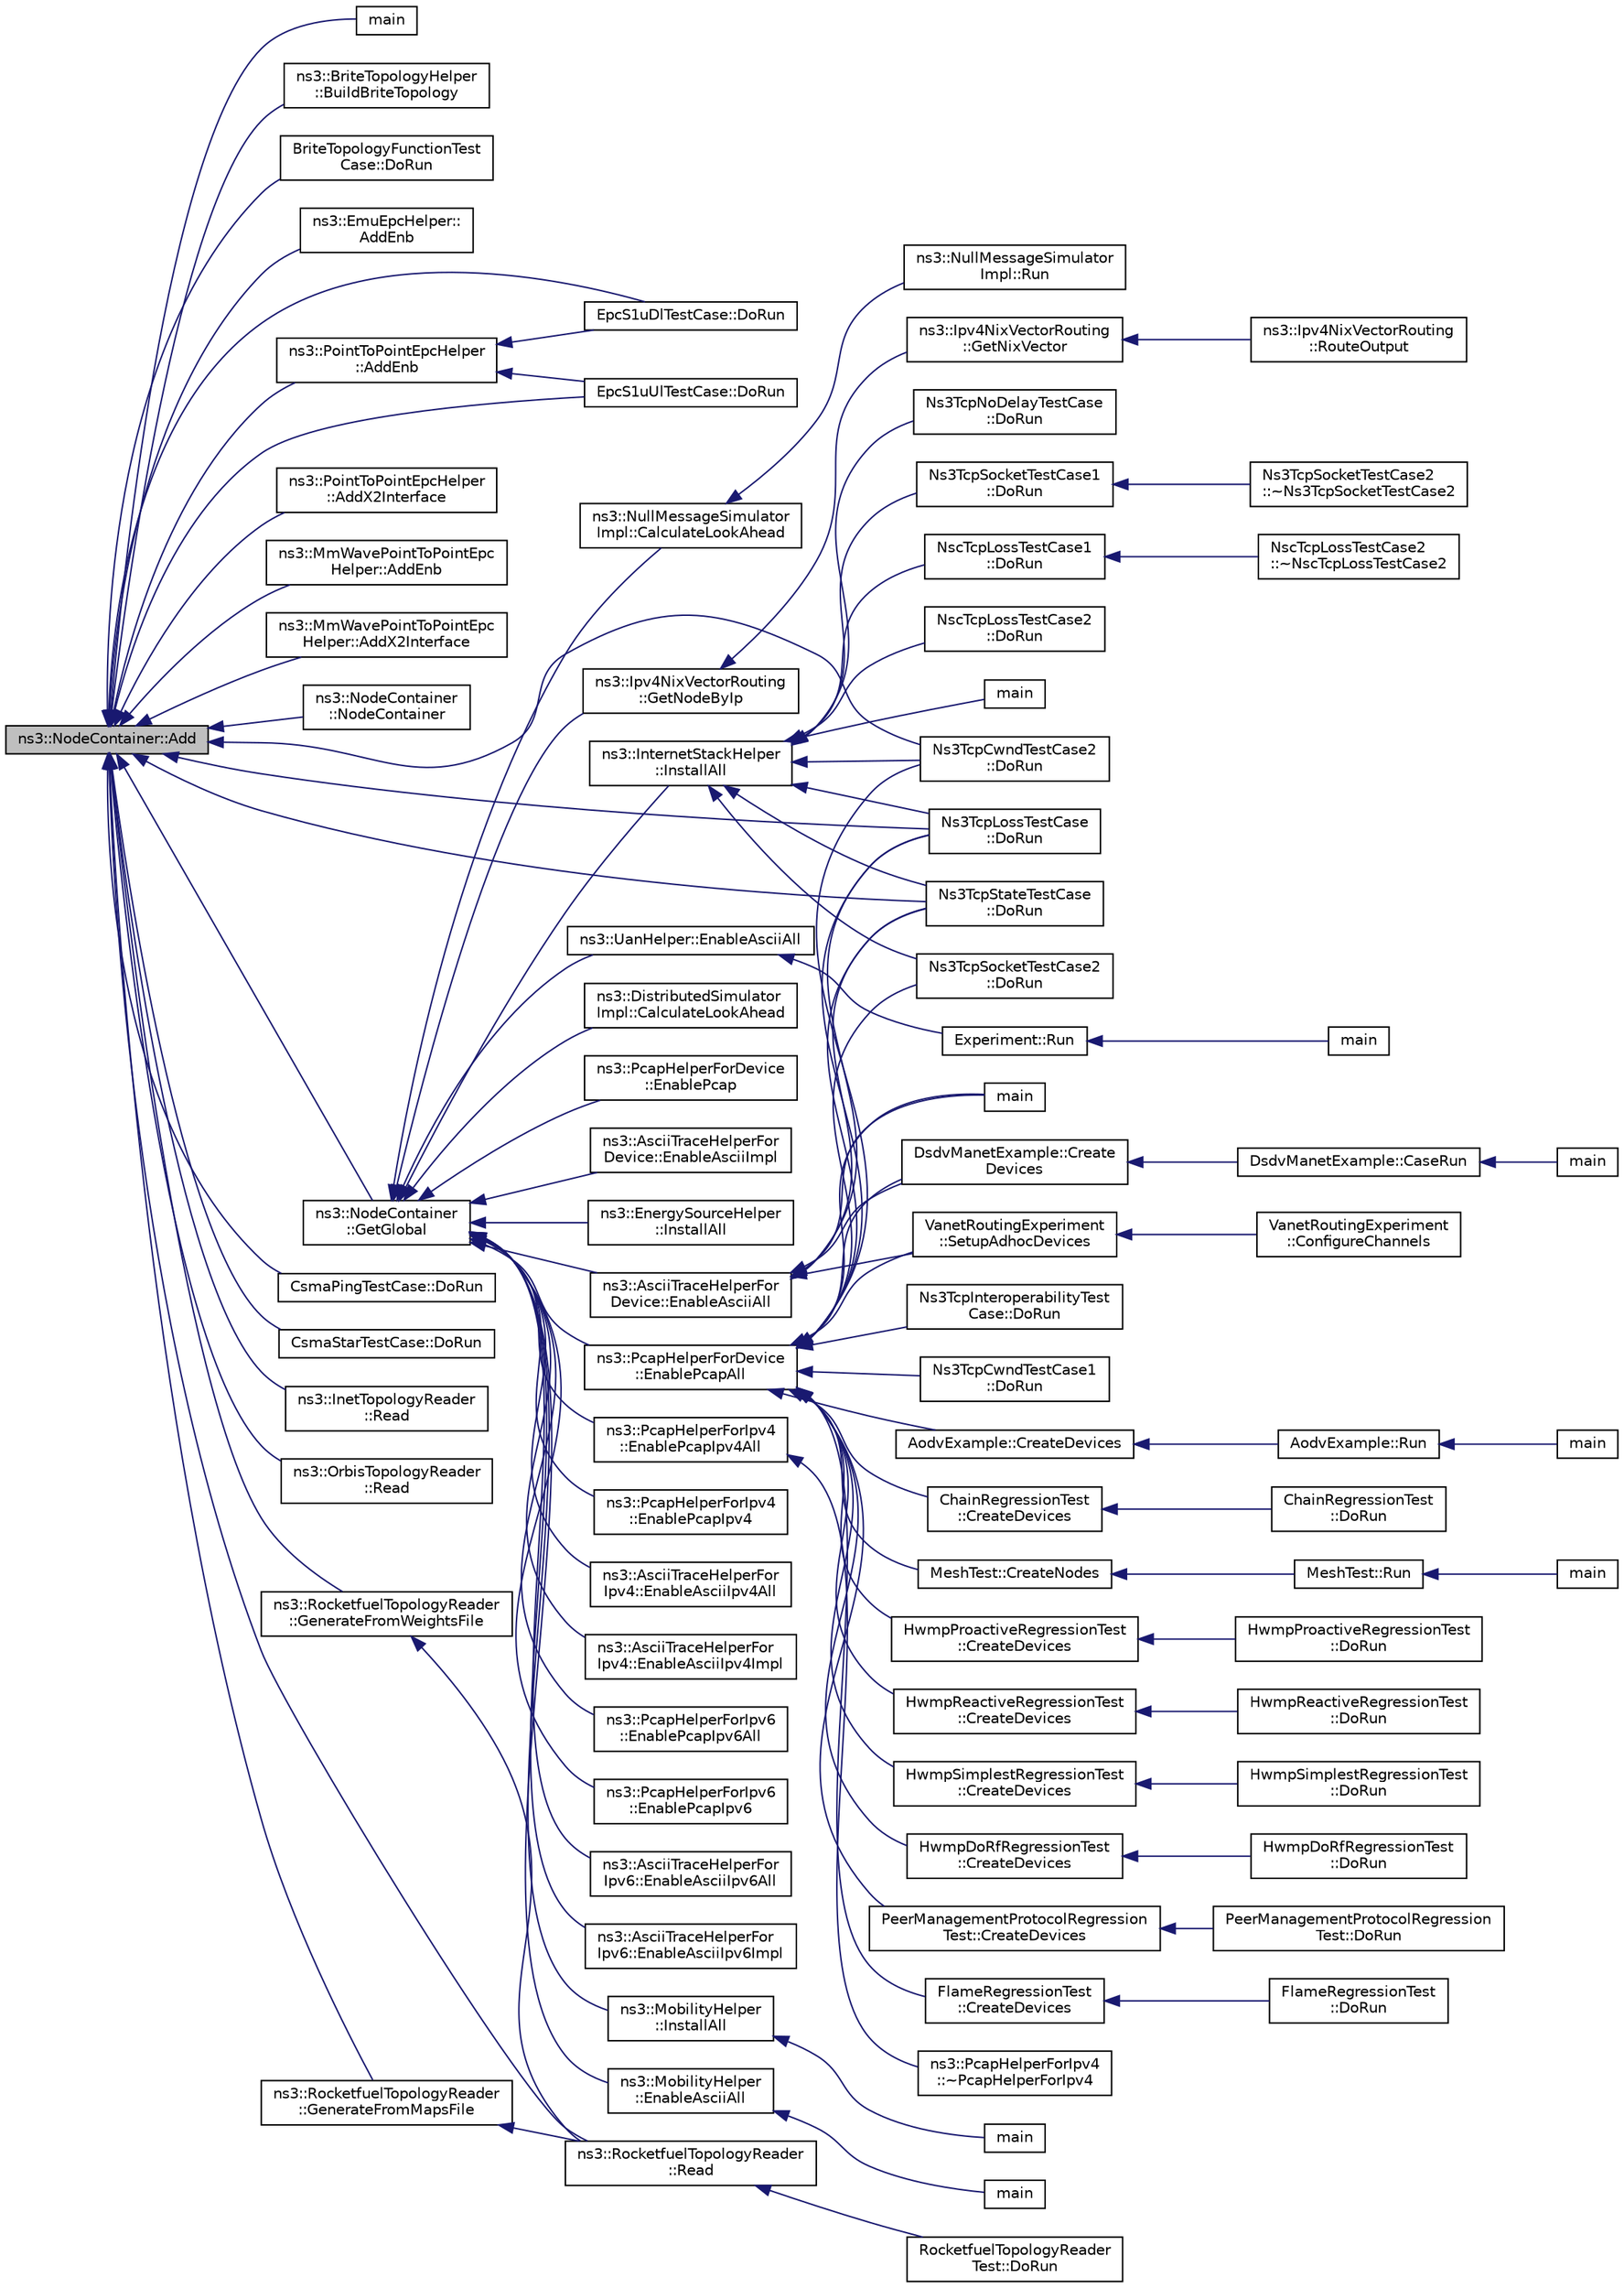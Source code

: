 digraph "ns3::NodeContainer::Add"
{
  edge [fontname="Helvetica",fontsize="10",labelfontname="Helvetica",labelfontsize="10"];
  node [fontname="Helvetica",fontsize="10",shape=record];
  rankdir="LR";
  Node1 [label="ns3::NodeContainer::Add",height=0.2,width=0.4,color="black", fillcolor="grey75", style="filled", fontcolor="black"];
  Node1 -> Node2 [dir="back",color="midnightblue",fontsize="10",style="solid"];
  Node2 [label="main",height=0.2,width=0.4,color="black", fillcolor="white", style="filled",URL="$dd/da4/brite-generic-example_8cc.html#a0ddf1224851353fc92bfbff6f499fa97"];
  Node1 -> Node3 [dir="back",color="midnightblue",fontsize="10",style="solid"];
  Node3 [label="ns3::BriteTopologyHelper\l::BuildBriteTopology",height=0.2,width=0.4,color="black", fillcolor="white", style="filled",URL="$da/dee/classns3_1_1BriteTopologyHelper.html#add00a2bbadc06d39828c5005f59dbf0d"];
  Node1 -> Node4 [dir="back",color="midnightblue",fontsize="10",style="solid"];
  Node4 [label="BriteTopologyFunctionTest\lCase::DoRun",height=0.2,width=0.4,color="black", fillcolor="white", style="filled",URL="$d6/df2/classBriteTopologyFunctionTestCase.html#a8646dcfe4cd680f0fb25c5f70b2b46d6",tooltip="Implementation to actually run this TestCase. "];
  Node1 -> Node5 [dir="back",color="midnightblue",fontsize="10",style="solid"];
  Node5 [label="ns3::EmuEpcHelper::\lAddEnb",height=0.2,width=0.4,color="black", fillcolor="white", style="filled",URL="$d9/db8/classns3_1_1EmuEpcHelper.html#abaff0cf3ed70c034b5e0fd22dc89a7ba"];
  Node1 -> Node6 [dir="back",color="midnightblue",fontsize="10",style="solid"];
  Node6 [label="ns3::PointToPointEpcHelper\l::AddEnb",height=0.2,width=0.4,color="black", fillcolor="white", style="filled",URL="$de/d5b/classns3_1_1PointToPointEpcHelper.html#a6636cc9c0501b719bd81ed13efd3c589"];
  Node6 -> Node7 [dir="back",color="midnightblue",fontsize="10",style="solid"];
  Node7 [label="EpcS1uDlTestCase::DoRun",height=0.2,width=0.4,color="black", fillcolor="white", style="filled",URL="$db/d72/classEpcS1uDlTestCase.html#a2ac9313672e6c5e2a5a33f98a77ffec2",tooltip="Implementation to actually run this TestCase. "];
  Node6 -> Node8 [dir="back",color="midnightblue",fontsize="10",style="solid"];
  Node8 [label="EpcS1uUlTestCase::DoRun",height=0.2,width=0.4,color="black", fillcolor="white", style="filled",URL="$d8/d4d/classEpcS1uUlTestCase.html#a6fa27997312de46d9b0f3ab2221a24fa",tooltip="Implementation to actually run this TestCase. "];
  Node1 -> Node9 [dir="back",color="midnightblue",fontsize="10",style="solid"];
  Node9 [label="ns3::PointToPointEpcHelper\l::AddX2Interface",height=0.2,width=0.4,color="black", fillcolor="white", style="filled",URL="$de/d5b/classns3_1_1PointToPointEpcHelper.html#acfe584410f202b46acbcf194b7a79987"];
  Node1 -> Node7 [dir="back",color="midnightblue",fontsize="10",style="solid"];
  Node1 -> Node8 [dir="back",color="midnightblue",fontsize="10",style="solid"];
  Node1 -> Node10 [dir="back",color="midnightblue",fontsize="10",style="solid"];
  Node10 [label="ns3::MmWavePointToPointEpc\lHelper::AddEnb",height=0.2,width=0.4,color="black", fillcolor="white", style="filled",URL="$db/dca/classns3_1_1MmWavePointToPointEpcHelper.html#a9cd7e12bfdf03508e7a64d5fdf456366"];
  Node1 -> Node11 [dir="back",color="midnightblue",fontsize="10",style="solid"];
  Node11 [label="ns3::MmWavePointToPointEpc\lHelper::AddX2Interface",height=0.2,width=0.4,color="black", fillcolor="white", style="filled",URL="$db/dca/classns3_1_1MmWavePointToPointEpcHelper.html#aa391017eb6455ac779907487e794f531"];
  Node1 -> Node12 [dir="back",color="midnightblue",fontsize="10",style="solid"];
  Node12 [label="ns3::NodeContainer\l::NodeContainer",height=0.2,width=0.4,color="black", fillcolor="white", style="filled",URL="$df/d97/classns3_1_1NodeContainer.html#a4d67af970a0a069c3b0bee985ced72ca"];
  Node1 -> Node13 [dir="back",color="midnightblue",fontsize="10",style="solid"];
  Node13 [label="ns3::NodeContainer\l::GetGlobal",height=0.2,width=0.4,color="black", fillcolor="white", style="filled",URL="$df/d97/classns3_1_1NodeContainer.html#a687e8f9ceb74d0ce3b06591c9f44c9ed",tooltip="Create a NodeContainer that contains a list of all nodes created through NodeContainer::Create() and ..."];
  Node13 -> Node14 [dir="back",color="midnightblue",fontsize="10",style="solid"];
  Node14 [label="ns3::EnergySourceHelper\l::InstallAll",height=0.2,width=0.4,color="black", fillcolor="white", style="filled",URL="$d5/db5/classns3_1_1EnergySourceHelper.html#a82c18d8bec536e421f25df64cd89a4b1",tooltip="This function installs an EnergySource on all nodes in simulation. "];
  Node13 -> Node15 [dir="back",color="midnightblue",fontsize="10",style="solid"];
  Node15 [label="ns3::InternetStackHelper\l::InstallAll",height=0.2,width=0.4,color="black", fillcolor="white", style="filled",URL="$da/d33/classns3_1_1InternetStackHelper.html#a6cfa73782fd4071c4cfbd73ebf1bbb44"];
  Node15 -> Node16 [dir="back",color="midnightblue",fontsize="10",style="solid"];
  Node16 [label="main",height=0.2,width=0.4,color="black", fillcolor="white", style="filled",URL="$d0/d07/simple-distributed-empty-node_8cc.html#a0ddf1224851353fc92bfbff6f499fa97"];
  Node15 -> Node17 [dir="back",color="midnightblue",fontsize="10",style="solid"];
  Node17 [label="Ns3TcpCwndTestCase2\l::DoRun",height=0.2,width=0.4,color="black", fillcolor="white", style="filled",URL="$dc/dca/classNs3TcpCwndTestCase2.html#a861689d2e951548eacc10b7f5c24540d",tooltip="Implementation to actually run this TestCase. "];
  Node15 -> Node18 [dir="back",color="midnightblue",fontsize="10",style="solid"];
  Node18 [label="Ns3TcpLossTestCase\l::DoRun",height=0.2,width=0.4,color="black", fillcolor="white", style="filled",URL="$d7/d40/classNs3TcpLossTestCase.html#aa6494c8b5df42627efd9625374b2eeeb",tooltip="Implementation to actually run this TestCase. "];
  Node15 -> Node19 [dir="back",color="midnightblue",fontsize="10",style="solid"];
  Node19 [label="Ns3TcpNoDelayTestCase\l::DoRun",height=0.2,width=0.4,color="black", fillcolor="white", style="filled",URL="$d0/d5b/classNs3TcpNoDelayTestCase.html#abfdf89fdc70c1f4b66390d31fcc6013b",tooltip="Implementation to actually run this TestCase. "];
  Node15 -> Node20 [dir="back",color="midnightblue",fontsize="10",style="solid"];
  Node20 [label="Ns3TcpSocketTestCase1\l::DoRun",height=0.2,width=0.4,color="black", fillcolor="white", style="filled",URL="$d5/d47/classNs3TcpSocketTestCase1.html#a99214a78a94b82f5da1dd08243935415",tooltip="Implementation to actually run this TestCase. "];
  Node20 -> Node21 [dir="back",color="midnightblue",fontsize="10",style="solid"];
  Node21 [label="Ns3TcpSocketTestCase2\l::~Ns3TcpSocketTestCase2",height=0.2,width=0.4,color="black", fillcolor="white", style="filled",URL="$d3/d03/classNs3TcpSocketTestCase2.html#a4fb1c13e2e47b9ed36b52b33639299c7"];
  Node15 -> Node22 [dir="back",color="midnightblue",fontsize="10",style="solid"];
  Node22 [label="Ns3TcpSocketTestCase2\l::DoRun",height=0.2,width=0.4,color="black", fillcolor="white", style="filled",URL="$d3/d03/classNs3TcpSocketTestCase2.html#a5af09b49ff61fd2b62cfd9bbff792541",tooltip="Implementation to actually run this TestCase. "];
  Node15 -> Node23 [dir="back",color="midnightblue",fontsize="10",style="solid"];
  Node23 [label="Ns3TcpStateTestCase\l::DoRun",height=0.2,width=0.4,color="black", fillcolor="white", style="filled",URL="$d4/d4d/classNs3TcpStateTestCase.html#a62dd7855d89e540bf08e8ac2e9febf9f",tooltip="Implementation to actually run this TestCase. "];
  Node15 -> Node24 [dir="back",color="midnightblue",fontsize="10",style="solid"];
  Node24 [label="NscTcpLossTestCase1\l::DoRun",height=0.2,width=0.4,color="black", fillcolor="white", style="filled",URL="$df/d00/classNscTcpLossTestCase1.html#ab2e9a06924e6dffa3f335d64c54e2a0e",tooltip="Implementation to actually run this TestCase. "];
  Node24 -> Node25 [dir="back",color="midnightblue",fontsize="10",style="solid"];
  Node25 [label="NscTcpLossTestCase2\l::~NscTcpLossTestCase2",height=0.2,width=0.4,color="black", fillcolor="white", style="filled",URL="$df/d7e/classNscTcpLossTestCase2.html#a2d5a1d6293b0b72b58138da6a9322ae8"];
  Node15 -> Node26 [dir="back",color="midnightblue",fontsize="10",style="solid"];
  Node26 [label="NscTcpLossTestCase2\l::DoRun",height=0.2,width=0.4,color="black", fillcolor="white", style="filled",URL="$df/d7e/classNscTcpLossTestCase2.html#ad364f063ed7754e73344898da12a442f",tooltip="Implementation to actually run this TestCase. "];
  Node13 -> Node27 [dir="back",color="midnightblue",fontsize="10",style="solid"];
  Node27 [label="ns3::PcapHelperForIpv4\l::EnablePcapIpv4All",height=0.2,width=0.4,color="black", fillcolor="white", style="filled",URL="$d0/da6/classns3_1_1PcapHelperForIpv4.html#ada4775887925dc107c3587d90beba76b",tooltip="Enable pcap output on all Ipv4 and interface pairs existing in the set of all nodes created in the si..."];
  Node27 -> Node28 [dir="back",color="midnightblue",fontsize="10",style="solid"];
  Node28 [label="ns3::PcapHelperForIpv4\l::~PcapHelperForIpv4",height=0.2,width=0.4,color="black", fillcolor="white", style="filled",URL="$d0/da6/classns3_1_1PcapHelperForIpv4.html#a5ddf54a4c791c80a9ab58965dcc162a7",tooltip="Destroy a PcapHelperForIpv4. "];
  Node13 -> Node29 [dir="back",color="midnightblue",fontsize="10",style="solid"];
  Node29 [label="ns3::PcapHelperForIpv4\l::EnablePcapIpv4",height=0.2,width=0.4,color="black", fillcolor="white", style="filled",URL="$d0/da6/classns3_1_1PcapHelperForIpv4.html#ad0d6beb21ddbffac1437d5931ff4425a",tooltip="Enable pcap output on the Ipv4 and interface pair specified by a global node-id (of a previously crea..."];
  Node13 -> Node30 [dir="back",color="midnightblue",fontsize="10",style="solid"];
  Node30 [label="ns3::AsciiTraceHelperFor\lIpv4::EnableAsciiIpv4All",height=0.2,width=0.4,color="black", fillcolor="white", style="filled",URL="$da/d24/classns3_1_1AsciiTraceHelperForIpv4.html#a848f30badae7f28c5c20533f49de34bb",tooltip="Enable ascii trace output on all Ipv4 and interface pairs existing in the set of all nodes created in..."];
  Node13 -> Node31 [dir="back",color="midnightblue",fontsize="10",style="solid"];
  Node31 [label="ns3::AsciiTraceHelperFor\lIpv4::EnableAsciiIpv4Impl",height=0.2,width=0.4,color="black", fillcolor="white", style="filled",URL="$da/d24/classns3_1_1AsciiTraceHelperForIpv4.html#a1c712e1c3cccedb04d24ba0f834cbc1c",tooltip="Enable ascii trace output on the Ipv4 and interface pair specified by a global node-id (of a previous..."];
  Node13 -> Node32 [dir="back",color="midnightblue",fontsize="10",style="solid"];
  Node32 [label="ns3::PcapHelperForIpv6\l::EnablePcapIpv6All",height=0.2,width=0.4,color="black", fillcolor="white", style="filled",URL="$d6/dc6/classns3_1_1PcapHelperForIpv6.html#a69bdb66b1faf23a8b12cece74dbbfc28",tooltip="Enable pcap output on all Ipv6 and interface pairs existing in the set of all nodes created in the si..."];
  Node13 -> Node33 [dir="back",color="midnightblue",fontsize="10",style="solid"];
  Node33 [label="ns3::PcapHelperForIpv6\l::EnablePcapIpv6",height=0.2,width=0.4,color="black", fillcolor="white", style="filled",URL="$d6/dc6/classns3_1_1PcapHelperForIpv6.html#a752abfab8560e9b57539d0e01d3ec1f1",tooltip="Enable pcap output on the Ipv6 and interface pair specified by a global node-id (of a previously crea..."];
  Node13 -> Node34 [dir="back",color="midnightblue",fontsize="10",style="solid"];
  Node34 [label="ns3::AsciiTraceHelperFor\lIpv6::EnableAsciiIpv6All",height=0.2,width=0.4,color="black", fillcolor="white", style="filled",URL="$df/dc1/classns3_1_1AsciiTraceHelperForIpv6.html#a16a8b52f7e593006ccbb5f0e13fa69f0",tooltip="Enable ascii trace output on all Ipv6 and interface pairs existing in the set of all nodes created in..."];
  Node13 -> Node35 [dir="back",color="midnightblue",fontsize="10",style="solid"];
  Node35 [label="ns3::AsciiTraceHelperFor\lIpv6::EnableAsciiIpv6Impl",height=0.2,width=0.4,color="black", fillcolor="white", style="filled",URL="$df/dc1/classns3_1_1AsciiTraceHelperForIpv6.html#a8d1116c40fc966e45ec721d2ff586175",tooltip="Enable ascii trace output on the Ipv6 and interface pair specified by a global node-id (of a previous..."];
  Node13 -> Node36 [dir="back",color="midnightblue",fontsize="10",style="solid"];
  Node36 [label="ns3::MobilityHelper\l::InstallAll",height=0.2,width=0.4,color="black", fillcolor="white", style="filled",URL="$d8/def/classns3_1_1MobilityHelper.html#a83d384e4ff6dc7ba786c0a73ca2ec899"];
  Node36 -> Node37 [dir="back",color="midnightblue",fontsize="10",style="solid"];
  Node37 [label="main",height=0.2,width=0.4,color="black", fillcolor="white", style="filled",URL="$d3/d3a/main-random-walk_8cc.html#a0ddf1224851353fc92bfbff6f499fa97"];
  Node13 -> Node38 [dir="back",color="midnightblue",fontsize="10",style="solid"];
  Node38 [label="ns3::MobilityHelper\l::EnableAsciiAll",height=0.2,width=0.4,color="black", fillcolor="white", style="filled",URL="$d8/def/classns3_1_1MobilityHelper.html#a42ea087c23c41ea9c16526caa7812b40"];
  Node38 -> Node39 [dir="back",color="midnightblue",fontsize="10",style="solid"];
  Node39 [label="main",height=0.2,width=0.4,color="black", fillcolor="white", style="filled",URL="$d3/df5/mobility-trace-example_8cc.html#a0ddf1224851353fc92bfbff6f499fa97"];
  Node13 -> Node40 [dir="back",color="midnightblue",fontsize="10",style="solid"];
  Node40 [label="ns3::DistributedSimulator\lImpl::CalculateLookAhead",height=0.2,width=0.4,color="black", fillcolor="white", style="filled",URL="$d7/df7/classns3_1_1DistributedSimulatorImpl.html#a9f0890339d4631f5eeda05ac46cc824f"];
  Node13 -> Node41 [dir="back",color="midnightblue",fontsize="10",style="solid"];
  Node41 [label="ns3::NullMessageSimulator\lImpl::CalculateLookAhead",height=0.2,width=0.4,color="black", fillcolor="white", style="filled",URL="$db/dea/classns3_1_1NullMessageSimulatorImpl.html#af0601d38e69b1e21d89c7cfdc59896c8"];
  Node41 -> Node42 [dir="back",color="midnightblue",fontsize="10",style="solid"];
  Node42 [label="ns3::NullMessageSimulator\lImpl::Run",height=0.2,width=0.4,color="black", fillcolor="white", style="filled",URL="$db/dea/classns3_1_1NullMessageSimulatorImpl.html#ab6919d906d7706a688b4452127860b77"];
  Node13 -> Node43 [dir="back",color="midnightblue",fontsize="10",style="solid"];
  Node43 [label="ns3::PcapHelperForDevice\l::EnablePcapAll",height=0.2,width=0.4,color="black", fillcolor="white", style="filled",URL="$d5/d03/classns3_1_1PcapHelperForDevice.html#a4ab183a2512120200d4a0e5d8ececd49",tooltip="Enable pcap output on each device (which is of the appropriate type) in the set of all nodes created ..."];
  Node43 -> Node44 [dir="back",color="midnightblue",fontsize="10",style="solid"];
  Node44 [label="AodvExample::CreateDevices",height=0.2,width=0.4,color="black", fillcolor="white", style="filled",URL="$d7/db6/classAodvExample.html#a0e9be9e9b05169dfe7d440ac2dfa3252"];
  Node44 -> Node45 [dir="back",color="midnightblue",fontsize="10",style="solid"];
  Node45 [label="AodvExample::Run",height=0.2,width=0.4,color="black", fillcolor="white", style="filled",URL="$d7/db6/classAodvExample.html#a954ace72fd69c0a09193047d33d9ad61",tooltip="Run simulation. "];
  Node45 -> Node46 [dir="back",color="midnightblue",fontsize="10",style="solid"];
  Node46 [label="main",height=0.2,width=0.4,color="black", fillcolor="white", style="filled",URL="$d4/de9/aodv_8cc.html#a3c04138a5bfe5d72780bb7e82a18e627"];
  Node43 -> Node47 [dir="back",color="midnightblue",fontsize="10",style="solid"];
  Node47 [label="ChainRegressionTest\l::CreateDevices",height=0.2,width=0.4,color="black", fillcolor="white", style="filled",URL="$da/d19/classChainRegressionTest.html#ae8b1dd906e3d52a223122c63d236bb19",tooltip="Create devices, install TCP/IP stack and applications. "];
  Node47 -> Node48 [dir="back",color="midnightblue",fontsize="10",style="solid"];
  Node48 [label="ChainRegressionTest\l::DoRun",height=0.2,width=0.4,color="black", fillcolor="white", style="filled",URL="$da/d19/classChainRegressionTest.html#a51aa3cae551407ee6a6f346c30e3cc43",tooltip="Go. "];
  Node43 -> Node49 [dir="back",color="midnightblue",fontsize="10",style="solid"];
  Node49 [label="main",height=0.2,width=0.4,color="black", fillcolor="white", style="filled",URL="$d0/d88/csma-bridge-one-hop_8cc.html#a0ddf1224851353fc92bfbff6f499fa97"];
  Node43 -> Node50 [dir="back",color="midnightblue",fontsize="10",style="solid"];
  Node50 [label="DsdvManetExample::Create\lDevices",height=0.2,width=0.4,color="black", fillcolor="white", style="filled",URL="$d3/d2a/classDsdvManetExample.html#a9fb80e0db3a88ca03cf832331cfc89ba"];
  Node50 -> Node51 [dir="back",color="midnightblue",fontsize="10",style="solid"];
  Node51 [label="DsdvManetExample::CaseRun",height=0.2,width=0.4,color="black", fillcolor="white", style="filled",URL="$d3/d2a/classDsdvManetExample.html#aa61b3622afce14d04f2cf656fba31f4d"];
  Node51 -> Node52 [dir="back",color="midnightblue",fontsize="10",style="solid"];
  Node52 [label="main",height=0.2,width=0.4,color="black", fillcolor="white", style="filled",URL="$db/d1e/dsdv-manet_8cc.html#a3c04138a5bfe5d72780bb7e82a18e627"];
  Node43 -> Node53 [dir="back",color="midnightblue",fontsize="10",style="solid"];
  Node53 [label="MeshTest::CreateNodes",height=0.2,width=0.4,color="black", fillcolor="white", style="filled",URL="$da/dd3/classMeshTest.html#aa1eb18d555ebcf925e9bdc13e4e57ee0",tooltip="Create nodes and setup their mobility. "];
  Node53 -> Node54 [dir="back",color="midnightblue",fontsize="10",style="solid"];
  Node54 [label="MeshTest::Run",height=0.2,width=0.4,color="black", fillcolor="white", style="filled",URL="$da/dd3/classMeshTest.html#aef875ab767a18a8732de07aea724681c",tooltip="Run test. "];
  Node54 -> Node55 [dir="back",color="midnightblue",fontsize="10",style="solid"];
  Node55 [label="main",height=0.2,width=0.4,color="black", fillcolor="white", style="filled",URL="$d7/d40/mesh_8cc.html#a0ddf1224851353fc92bfbff6f499fa97"];
  Node43 -> Node56 [dir="back",color="midnightblue",fontsize="10",style="solid"];
  Node56 [label="HwmpProactiveRegressionTest\l::CreateDevices",height=0.2,width=0.4,color="black", fillcolor="white", style="filled",URL="$d2/d20/classHwmpProactiveRegressionTest.html#a98c6ff2361a7a5065ebf14089edc5bad",tooltip="Create devices function. "];
  Node56 -> Node57 [dir="back",color="midnightblue",fontsize="10",style="solid"];
  Node57 [label="HwmpProactiveRegressionTest\l::DoRun",height=0.2,width=0.4,color="black", fillcolor="white", style="filled",URL="$d2/d20/classHwmpProactiveRegressionTest.html#ad000db534766301050336560b08b531e",tooltip="Implementation to actually run this TestCase. "];
  Node43 -> Node58 [dir="back",color="midnightblue",fontsize="10",style="solid"];
  Node58 [label="HwmpReactiveRegressionTest\l::CreateDevices",height=0.2,width=0.4,color="black", fillcolor="white", style="filled",URL="$d2/dcc/classHwmpReactiveRegressionTest.html#a8b288a6801baae1e65f87de7eb0352a4",tooltip="Create devices function. "];
  Node58 -> Node59 [dir="back",color="midnightblue",fontsize="10",style="solid"];
  Node59 [label="HwmpReactiveRegressionTest\l::DoRun",height=0.2,width=0.4,color="black", fillcolor="white", style="filled",URL="$d2/dcc/classHwmpReactiveRegressionTest.html#ae66a095a74ef4e2cbdfc0d042b50e63c",tooltip="Implementation to actually run this TestCase. "];
  Node43 -> Node60 [dir="back",color="midnightblue",fontsize="10",style="solid"];
  Node60 [label="HwmpSimplestRegressionTest\l::CreateDevices",height=0.2,width=0.4,color="black", fillcolor="white", style="filled",URL="$de/daa/classHwmpSimplestRegressionTest.html#a6866a6d6b0b93241ec0f0c29ef61fd39",tooltip="Create devices function. "];
  Node60 -> Node61 [dir="back",color="midnightblue",fontsize="10",style="solid"];
  Node61 [label="HwmpSimplestRegressionTest\l::DoRun",height=0.2,width=0.4,color="black", fillcolor="white", style="filled",URL="$de/daa/classHwmpSimplestRegressionTest.html#a66060eab1ba10620e724e97901e03168",tooltip="Implementation to actually run this TestCase. "];
  Node43 -> Node62 [dir="back",color="midnightblue",fontsize="10",style="solid"];
  Node62 [label="HwmpDoRfRegressionTest\l::CreateDevices",height=0.2,width=0.4,color="black", fillcolor="white", style="filled",URL="$d2/dbe/classHwmpDoRfRegressionTest.html#a55abac18467e059d3c39fa0de53bc436",tooltip="Create devices function. "];
  Node62 -> Node63 [dir="back",color="midnightblue",fontsize="10",style="solid"];
  Node63 [label="HwmpDoRfRegressionTest\l::DoRun",height=0.2,width=0.4,color="black", fillcolor="white", style="filled",URL="$d2/dbe/classHwmpDoRfRegressionTest.html#a31af438e94ab7ed25d9837a3f47f77b0",tooltip="Implementation to actually run this TestCase. "];
  Node43 -> Node64 [dir="back",color="midnightblue",fontsize="10",style="solid"];
  Node64 [label="PeerManagementProtocolRegression\lTest::CreateDevices",height=0.2,width=0.4,color="black", fillcolor="white", style="filled",URL="$d3/d4d/classPeerManagementProtocolRegressionTest.html#a045b489f508afaecc5b5abb9d3513918",tooltip="Create devices function. "];
  Node64 -> Node65 [dir="back",color="midnightblue",fontsize="10",style="solid"];
  Node65 [label="PeerManagementProtocolRegression\lTest::DoRun",height=0.2,width=0.4,color="black", fillcolor="white", style="filled",URL="$d3/d4d/classPeerManagementProtocolRegressionTest.html#aff79851d62fd61dfc7f225565465b0b4",tooltip="Implementation to actually run this TestCase. "];
  Node43 -> Node66 [dir="back",color="midnightblue",fontsize="10",style="solid"];
  Node66 [label="FlameRegressionTest\l::CreateDevices",height=0.2,width=0.4,color="black", fillcolor="white", style="filled",URL="$d7/dd4/classFlameRegressionTest.html#aeee4af77af2814f7339f204135cc2733",tooltip="Creat devices function. "];
  Node66 -> Node67 [dir="back",color="midnightblue",fontsize="10",style="solid"];
  Node67 [label="FlameRegressionTest\l::DoRun",height=0.2,width=0.4,color="black", fillcolor="white", style="filled",URL="$d7/dd4/classFlameRegressionTest.html#aa1cc862bafd9d367a75cc42c9779b603",tooltip="Implementation to actually run this TestCase. "];
  Node43 -> Node68 [dir="back",color="midnightblue",fontsize="10",style="solid"];
  Node68 [label="Ns3TcpCwndTestCase1\l::DoRun",height=0.2,width=0.4,color="black", fillcolor="white", style="filled",URL="$d6/daf/classNs3TcpCwndTestCase1.html#a971429fc73e54e438db863df0cdf8647",tooltip="Implementation to actually run this TestCase. "];
  Node43 -> Node17 [dir="back",color="midnightblue",fontsize="10",style="solid"];
  Node43 -> Node69 [dir="back",color="midnightblue",fontsize="10",style="solid"];
  Node69 [label="Ns3TcpInteroperabilityTest\lCase::DoRun",height=0.2,width=0.4,color="black", fillcolor="white", style="filled",URL="$d5/d86/classNs3TcpInteroperabilityTestCase.html#a7d5f4739d69bd8ba54b091dd83da6d4a",tooltip="Implementation to actually run this TestCase. "];
  Node43 -> Node18 [dir="back",color="midnightblue",fontsize="10",style="solid"];
  Node43 -> Node22 [dir="back",color="midnightblue",fontsize="10",style="solid"];
  Node43 -> Node23 [dir="back",color="midnightblue",fontsize="10",style="solid"];
  Node43 -> Node70 [dir="back",color="midnightblue",fontsize="10",style="solid"];
  Node70 [label="VanetRoutingExperiment\l::SetupAdhocDevices",height=0.2,width=0.4,color="black", fillcolor="white", style="filled",URL="$d7/d1b/classVanetRoutingExperiment.html#a8de4279cfaf91886970596e9ba8a4a75",tooltip="Set up the adhoc devices. "];
  Node70 -> Node71 [dir="back",color="midnightblue",fontsize="10",style="solid"];
  Node71 [label="VanetRoutingExperiment\l::ConfigureChannels",height=0.2,width=0.4,color="black", fillcolor="white", style="filled",URL="$d7/d1b/classVanetRoutingExperiment.html#adcb4d2d4146919dc6f2cbdc183068e6a",tooltip="Configure channels. "];
  Node13 -> Node72 [dir="back",color="midnightblue",fontsize="10",style="solid"];
  Node72 [label="ns3::PcapHelperForDevice\l::EnablePcap",height=0.2,width=0.4,color="black", fillcolor="white", style="filled",URL="$d5/d03/classns3_1_1PcapHelperForDevice.html#a0f05dc8e6d51f6464637c02b358a5cc1",tooltip="Enable pcap output on the device specified by a global node-id (of a previously created node) and ass..."];
  Node13 -> Node73 [dir="back",color="midnightblue",fontsize="10",style="solid"];
  Node73 [label="ns3::AsciiTraceHelperFor\lDevice::EnableAsciiAll",height=0.2,width=0.4,color="black", fillcolor="white", style="filled",URL="$dd/daf/classns3_1_1AsciiTraceHelperForDevice.html#a63e57c878526c732924e14c1e52cca8b",tooltip="Enable ascii trace output on each device (which is of the appropriate type) in the set of all nodes c..."];
  Node73 -> Node49 [dir="back",color="midnightblue",fontsize="10",style="solid"];
  Node73 -> Node50 [dir="back",color="midnightblue",fontsize="10",style="solid"];
  Node73 -> Node18 [dir="back",color="midnightblue",fontsize="10",style="solid"];
  Node73 -> Node23 [dir="back",color="midnightblue",fontsize="10",style="solid"];
  Node73 -> Node70 [dir="back",color="midnightblue",fontsize="10",style="solid"];
  Node13 -> Node74 [dir="back",color="midnightblue",fontsize="10",style="solid"];
  Node74 [label="ns3::AsciiTraceHelperFor\lDevice::EnableAsciiImpl",height=0.2,width=0.4,color="black", fillcolor="white", style="filled",URL="$dd/daf/classns3_1_1AsciiTraceHelperForDevice.html#a079409672a10e1316916c2a277424dcc",tooltip="Enable ascii trace output on the device specified by a global node-id (of a previously created node) ..."];
  Node13 -> Node75 [dir="back",color="midnightblue",fontsize="10",style="solid"];
  Node75 [label="ns3::Ipv4NixVectorRouting\l::GetNodeByIp",height=0.2,width=0.4,color="black", fillcolor="white", style="filled",URL="$dd/db8/classns3_1_1Ipv4NixVectorRouting.html#a24d3474ebcb1fc7da5a133dc071cd2df"];
  Node75 -> Node76 [dir="back",color="midnightblue",fontsize="10",style="solid"];
  Node76 [label="ns3::Ipv4NixVectorRouting\l::GetNixVector",height=0.2,width=0.4,color="black", fillcolor="white", style="filled",URL="$dd/db8/classns3_1_1Ipv4NixVectorRouting.html#ad1f618c1b1264f0d01644b9a68a0bd20"];
  Node76 -> Node77 [dir="back",color="midnightblue",fontsize="10",style="solid"];
  Node77 [label="ns3::Ipv4NixVectorRouting\l::RouteOutput",height=0.2,width=0.4,color="black", fillcolor="white", style="filled",URL="$dd/db8/classns3_1_1Ipv4NixVectorRouting.html#ac7bbf06105fc46edc431bdc7be58f3e7",tooltip="Query routing cache for an existing route, for an outbound packet. "];
  Node13 -> Node78 [dir="back",color="midnightblue",fontsize="10",style="solid"];
  Node78 [label="ns3::UanHelper::EnableAsciiAll",height=0.2,width=0.4,color="black", fillcolor="white", style="filled",URL="$d3/d8d/classns3_1_1UanHelper.html#abbb973784878ac6addc48cf2a6a18da0"];
  Node78 -> Node79 [dir="back",color="midnightblue",fontsize="10",style="solid"];
  Node79 [label="Experiment::Run",height=0.2,width=0.4,color="black", fillcolor="white", style="filled",URL="$d8/d06/classExperiment.html#a2e7dad008a78e106fdbde1917d0bca1b"];
  Node79 -> Node80 [dir="back",color="midnightblue",fontsize="10",style="solid"];
  Node80 [label="main",height=0.2,width=0.4,color="black", fillcolor="white", style="filled",URL="$d7/d09/uan-cw-example_8cc.html#a3c04138a5bfe5d72780bb7e82a18e627"];
  Node1 -> Node81 [dir="back",color="midnightblue",fontsize="10",style="solid"];
  Node81 [label="CsmaPingTestCase::DoRun",height=0.2,width=0.4,color="black", fillcolor="white", style="filled",URL="$d8/df3/classCsmaPingTestCase.html#a975ad130eac1dcf501124552e1bc4e2c",tooltip="Implementation to actually run this TestCase. "];
  Node1 -> Node82 [dir="back",color="midnightblue",fontsize="10",style="solid"];
  Node82 [label="CsmaStarTestCase::DoRun",height=0.2,width=0.4,color="black", fillcolor="white", style="filled",URL="$dd/d89/classCsmaStarTestCase.html#ab2214447716ce03f34f02b9e9af477d5",tooltip="Implementation to actually run this TestCase. "];
  Node1 -> Node17 [dir="back",color="midnightblue",fontsize="10",style="solid"];
  Node1 -> Node18 [dir="back",color="midnightblue",fontsize="10",style="solid"];
  Node1 -> Node23 [dir="back",color="midnightblue",fontsize="10",style="solid"];
  Node1 -> Node83 [dir="back",color="midnightblue",fontsize="10",style="solid"];
  Node83 [label="ns3::InetTopologyReader\l::Read",height=0.2,width=0.4,color="black", fillcolor="white", style="filled",URL="$d5/d88/classns3_1_1InetTopologyReader.html#adde06adec25a365b75c966d7ee97b932",tooltip="Main topology reading function. "];
  Node1 -> Node84 [dir="back",color="midnightblue",fontsize="10",style="solid"];
  Node84 [label="ns3::OrbisTopologyReader\l::Read",height=0.2,width=0.4,color="black", fillcolor="white", style="filled",URL="$d8/dd9/classns3_1_1OrbisTopologyReader.html#afcf2cc29dc07e5a787a63e2a6e807a1a",tooltip="Main topology reading function. "];
  Node1 -> Node85 [dir="back",color="midnightblue",fontsize="10",style="solid"];
  Node85 [label="ns3::RocketfuelTopologyReader\l::GenerateFromMapsFile",height=0.2,width=0.4,color="black", fillcolor="white", style="filled",URL="$d6/d12/classns3_1_1RocketfuelTopologyReader.html#a96d37656f4461d609b23787180427fe0",tooltip="Topology read function from a file containing the nodes map. "];
  Node85 -> Node86 [dir="back",color="midnightblue",fontsize="10",style="solid"];
  Node86 [label="ns3::RocketfuelTopologyReader\l::Read",height=0.2,width=0.4,color="black", fillcolor="white", style="filled",URL="$d6/d12/classns3_1_1RocketfuelTopologyReader.html#aecde048f1ebfdce6e886cba1a798f0b1",tooltip="Main topology reading function. "];
  Node86 -> Node87 [dir="back",color="midnightblue",fontsize="10",style="solid"];
  Node87 [label="RocketfuelTopologyReader\lTest::DoRun",height=0.2,width=0.4,color="black", fillcolor="white", style="filled",URL="$dc/df6/classRocketfuelTopologyReaderTest.html#a5e947257785045c8f59f6f1ee382a6a1",tooltip="Implementation to actually run this TestCase. "];
  Node1 -> Node88 [dir="back",color="midnightblue",fontsize="10",style="solid"];
  Node88 [label="ns3::RocketfuelTopologyReader\l::GenerateFromWeightsFile",height=0.2,width=0.4,color="black", fillcolor="white", style="filled",URL="$d6/d12/classns3_1_1RocketfuelTopologyReader.html#a44bf6bb1a27f15e05207af0af78a5588",tooltip="Topology read function from a file containing the nodes weights. "];
  Node88 -> Node86 [dir="back",color="midnightblue",fontsize="10",style="solid"];
  Node1 -> Node86 [dir="back",color="midnightblue",fontsize="10",style="solid"];
}
